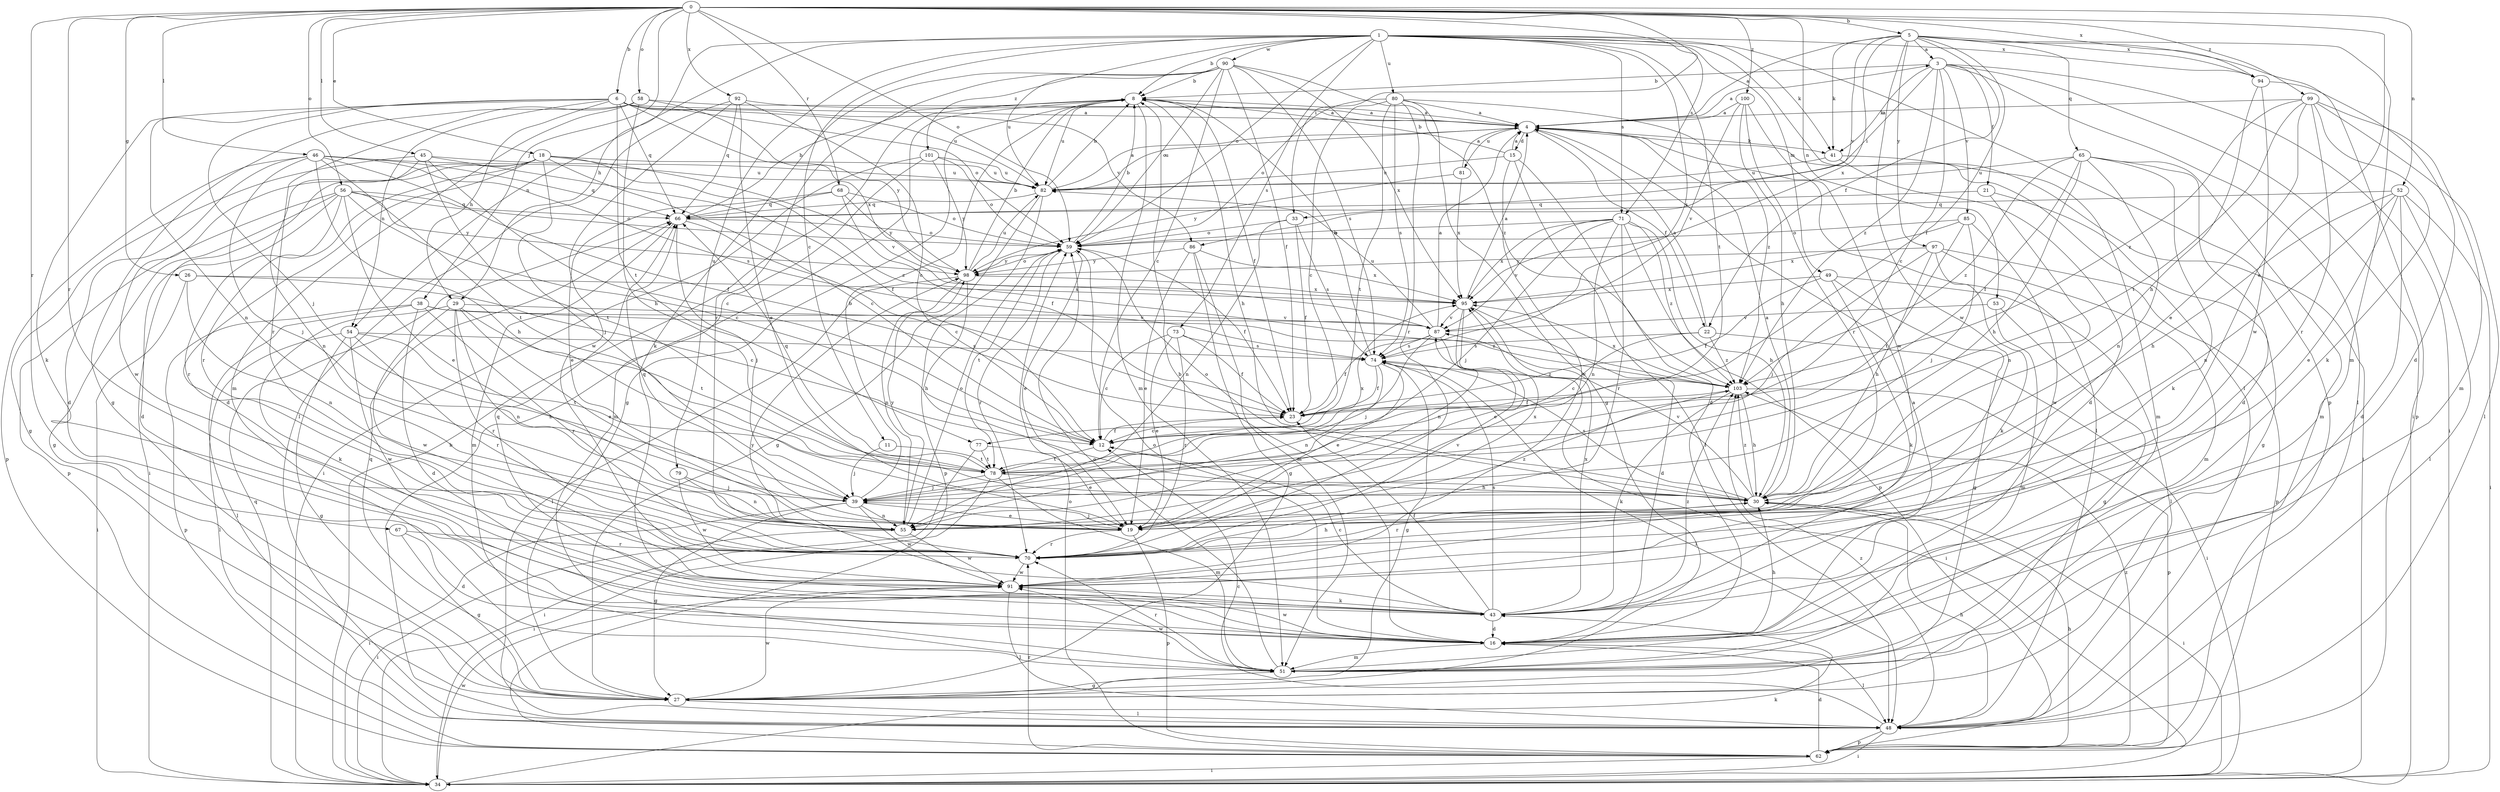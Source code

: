 strict digraph  {
0;
1;
3;
4;
5;
6;
8;
11;
12;
15;
16;
18;
19;
21;
22;
23;
26;
27;
29;
30;
33;
34;
38;
39;
41;
43;
45;
46;
48;
49;
51;
52;
53;
54;
55;
56;
58;
59;
62;
65;
66;
67;
68;
70;
71;
73;
74;
77;
78;
79;
80;
81;
82;
85;
86;
87;
90;
91;
92;
94;
95;
97;
98;
99;
100;
101;
103;
0 -> 5  [label=b];
0 -> 6  [label=b];
0 -> 18  [label=e];
0 -> 19  [label=e];
0 -> 26  [label=g];
0 -> 33  [label=i];
0 -> 38  [label=j];
0 -> 45  [label=l];
0 -> 46  [label=l];
0 -> 52  [label=n];
0 -> 53  [label=n];
0 -> 56  [label=o];
0 -> 58  [label=o];
0 -> 59  [label=o];
0 -> 67  [label=r];
0 -> 68  [label=r];
0 -> 70  [label=r];
0 -> 71  [label=s];
0 -> 92  [label=x];
0 -> 94  [label=x];
0 -> 99  [label=z];
0 -> 100  [label=z];
1 -> 8  [label=b];
1 -> 11  [label=c];
1 -> 29  [label=h];
1 -> 41  [label=k];
1 -> 48  [label=l];
1 -> 49  [label=m];
1 -> 54  [label=n];
1 -> 59  [label=o];
1 -> 62  [label=p];
1 -> 71  [label=s];
1 -> 73  [label=s];
1 -> 74  [label=s];
1 -> 77  [label=t];
1 -> 79  [label=u];
1 -> 80  [label=u];
1 -> 90  [label=w];
1 -> 94  [label=x];
1 -> 101  [label=z];
3 -> 8  [label=b];
3 -> 12  [label=c];
3 -> 21  [label=f];
3 -> 33  [label=i];
3 -> 34  [label=i];
3 -> 41  [label=k];
3 -> 48  [label=l];
3 -> 62  [label=p];
3 -> 85  [label=v];
3 -> 103  [label=z];
4 -> 3  [label=a];
4 -> 15  [label=d];
4 -> 22  [label=f];
4 -> 34  [label=i];
4 -> 41  [label=k];
4 -> 48  [label=l];
4 -> 81  [label=u];
4 -> 82  [label=u];
5 -> 3  [label=a];
5 -> 4  [label=a];
5 -> 22  [label=f];
5 -> 23  [label=f];
5 -> 34  [label=i];
5 -> 41  [label=k];
5 -> 51  [label=m];
5 -> 65  [label=q];
5 -> 86  [label=v];
5 -> 91  [label=w];
5 -> 94  [label=x];
5 -> 95  [label=x];
5 -> 97  [label=y];
6 -> 4  [label=a];
6 -> 29  [label=h];
6 -> 39  [label=j];
6 -> 43  [label=k];
6 -> 54  [label=n];
6 -> 55  [label=n];
6 -> 59  [label=o];
6 -> 66  [label=q];
6 -> 77  [label=t];
6 -> 82  [label=u];
6 -> 86  [label=v];
6 -> 95  [label=x];
8 -> 4  [label=a];
8 -> 23  [label=f];
8 -> 27  [label=g];
8 -> 30  [label=h];
8 -> 51  [label=m];
8 -> 82  [label=u];
11 -> 39  [label=j];
11 -> 78  [label=t];
12 -> 23  [label=f];
12 -> 78  [label=t];
15 -> 4  [label=a];
15 -> 8  [label=b];
15 -> 16  [label=d];
15 -> 48  [label=l];
15 -> 82  [label=u];
15 -> 91  [label=w];
16 -> 8  [label=b];
16 -> 30  [label=h];
16 -> 48  [label=l];
16 -> 51  [label=m];
16 -> 59  [label=o];
16 -> 91  [label=w];
18 -> 12  [label=c];
18 -> 16  [label=d];
18 -> 34  [label=i];
18 -> 39  [label=j];
18 -> 70  [label=r];
18 -> 82  [label=u];
18 -> 87  [label=v];
18 -> 91  [label=w];
18 -> 103  [label=z];
19 -> 39  [label=j];
19 -> 62  [label=p];
19 -> 66  [label=q];
19 -> 70  [label=r];
19 -> 95  [label=x];
19 -> 103  [label=z];
21 -> 27  [label=g];
21 -> 55  [label=n];
21 -> 66  [label=q];
22 -> 4  [label=a];
22 -> 12  [label=c];
22 -> 34  [label=i];
22 -> 74  [label=s];
22 -> 103  [label=z];
23 -> 12  [label=c];
26 -> 12  [label=c];
26 -> 34  [label=i];
26 -> 55  [label=n];
26 -> 95  [label=x];
27 -> 48  [label=l];
27 -> 66  [label=q];
27 -> 91  [label=w];
29 -> 19  [label=e];
29 -> 43  [label=k];
29 -> 55  [label=n];
29 -> 70  [label=r];
29 -> 78  [label=t];
29 -> 87  [label=v];
29 -> 91  [label=w];
30 -> 4  [label=a];
30 -> 34  [label=i];
30 -> 59  [label=o];
30 -> 70  [label=r];
30 -> 74  [label=s];
30 -> 87  [label=v];
30 -> 103  [label=z];
33 -> 23  [label=f];
33 -> 55  [label=n];
33 -> 59  [label=o];
33 -> 74  [label=s];
34 -> 8  [label=b];
34 -> 43  [label=k];
34 -> 66  [label=q];
34 -> 91  [label=w];
38 -> 16  [label=d];
38 -> 48  [label=l];
38 -> 62  [label=p];
38 -> 70  [label=r];
38 -> 87  [label=v];
38 -> 103  [label=z];
39 -> 8  [label=b];
39 -> 19  [label=e];
39 -> 27  [label=g];
39 -> 34  [label=i];
39 -> 55  [label=n];
39 -> 91  [label=w];
41 -> 16  [label=d];
41 -> 51  [label=m];
41 -> 82  [label=u];
43 -> 12  [label=c];
43 -> 16  [label=d];
43 -> 23  [label=f];
43 -> 66  [label=q];
43 -> 74  [label=s];
43 -> 95  [label=x];
43 -> 98  [label=y];
43 -> 103  [label=z];
45 -> 12  [label=c];
45 -> 23  [label=f];
45 -> 27  [label=g];
45 -> 55  [label=n];
45 -> 78  [label=t];
45 -> 82  [label=u];
46 -> 16  [label=d];
46 -> 23  [label=f];
46 -> 30  [label=h];
46 -> 39  [label=j];
46 -> 62  [label=p];
46 -> 66  [label=q];
46 -> 74  [label=s];
46 -> 78  [label=t];
46 -> 82  [label=u];
48 -> 8  [label=b];
48 -> 12  [label=c];
48 -> 30  [label=h];
48 -> 34  [label=i];
48 -> 62  [label=p];
48 -> 103  [label=z];
49 -> 23  [label=f];
49 -> 27  [label=g];
49 -> 43  [label=k];
49 -> 48  [label=l];
49 -> 95  [label=x];
51 -> 4  [label=a];
51 -> 27  [label=g];
51 -> 59  [label=o];
51 -> 70  [label=r];
51 -> 91  [label=w];
52 -> 16  [label=d];
52 -> 19  [label=e];
52 -> 30  [label=h];
52 -> 34  [label=i];
52 -> 48  [label=l];
52 -> 55  [label=n];
52 -> 66  [label=q];
53 -> 27  [label=g];
53 -> 51  [label=m];
53 -> 87  [label=v];
54 -> 27  [label=g];
54 -> 48  [label=l];
54 -> 70  [label=r];
54 -> 74  [label=s];
54 -> 78  [label=t];
54 -> 91  [label=w];
55 -> 34  [label=i];
55 -> 59  [label=o];
55 -> 91  [label=w];
55 -> 98  [label=y];
56 -> 12  [label=c];
56 -> 16  [label=d];
56 -> 19  [label=e];
56 -> 27  [label=g];
56 -> 59  [label=o];
56 -> 62  [label=p];
56 -> 66  [label=q];
56 -> 70  [label=r];
56 -> 98  [label=y];
58 -> 4  [label=a];
58 -> 27  [label=g];
58 -> 30  [label=h];
58 -> 51  [label=m];
58 -> 70  [label=r];
58 -> 98  [label=y];
59 -> 8  [label=b];
59 -> 19  [label=e];
59 -> 23  [label=f];
59 -> 70  [label=r];
59 -> 78  [label=t];
59 -> 98  [label=y];
62 -> 16  [label=d];
62 -> 30  [label=h];
62 -> 34  [label=i];
62 -> 59  [label=o];
62 -> 70  [label=r];
62 -> 103  [label=z];
65 -> 16  [label=d];
65 -> 23  [label=f];
65 -> 30  [label=h];
65 -> 43  [label=k];
65 -> 51  [label=m];
65 -> 55  [label=n];
65 -> 82  [label=u];
65 -> 103  [label=z];
66 -> 8  [label=b];
66 -> 12  [label=c];
66 -> 39  [label=j];
66 -> 51  [label=m];
66 -> 59  [label=o];
67 -> 16  [label=d];
67 -> 27  [label=g];
67 -> 70  [label=r];
68 -> 19  [label=e];
68 -> 23  [label=f];
68 -> 59  [label=o];
68 -> 66  [label=q];
68 -> 98  [label=y];
70 -> 30  [label=h];
70 -> 87  [label=v];
70 -> 91  [label=w];
71 -> 30  [label=h];
71 -> 39  [label=j];
71 -> 55  [label=n];
71 -> 59  [label=o];
71 -> 62  [label=p];
71 -> 70  [label=r];
71 -> 87  [label=v];
71 -> 95  [label=x];
71 -> 103  [label=z];
73 -> 12  [label=c];
73 -> 19  [label=e];
73 -> 23  [label=f];
73 -> 70  [label=r];
73 -> 74  [label=s];
74 -> 8  [label=b];
74 -> 19  [label=e];
74 -> 23  [label=f];
74 -> 27  [label=g];
74 -> 48  [label=l];
74 -> 55  [label=n];
74 -> 103  [label=z];
77 -> 19  [label=e];
77 -> 34  [label=i];
77 -> 78  [label=t];
78 -> 30  [label=h];
78 -> 34  [label=i];
78 -> 39  [label=j];
78 -> 51  [label=m];
78 -> 66  [label=q];
78 -> 95  [label=x];
79 -> 39  [label=j];
79 -> 55  [label=n];
79 -> 91  [label=w];
80 -> 4  [label=a];
80 -> 12  [label=c];
80 -> 27  [label=g];
80 -> 59  [label=o];
80 -> 70  [label=r];
80 -> 74  [label=s];
80 -> 78  [label=t];
80 -> 103  [label=z];
81 -> 4  [label=a];
81 -> 95  [label=x];
81 -> 98  [label=y];
82 -> 4  [label=a];
82 -> 8  [label=b];
82 -> 27  [label=g];
82 -> 62  [label=p];
82 -> 66  [label=q];
85 -> 39  [label=j];
85 -> 59  [label=o];
85 -> 78  [label=t];
85 -> 91  [label=w];
85 -> 95  [label=x];
86 -> 19  [label=e];
86 -> 27  [label=g];
86 -> 51  [label=m];
86 -> 95  [label=x];
86 -> 98  [label=y];
87 -> 4  [label=a];
87 -> 23  [label=f];
87 -> 34  [label=i];
87 -> 39  [label=j];
87 -> 74  [label=s];
87 -> 82  [label=u];
90 -> 8  [label=b];
90 -> 12  [label=c];
90 -> 23  [label=f];
90 -> 43  [label=k];
90 -> 59  [label=o];
90 -> 70  [label=r];
90 -> 74  [label=s];
90 -> 82  [label=u];
90 -> 95  [label=x];
90 -> 103  [label=z];
91 -> 43  [label=k];
91 -> 48  [label=l];
92 -> 4  [label=a];
92 -> 12  [label=c];
92 -> 19  [label=e];
92 -> 48  [label=l];
92 -> 66  [label=q];
92 -> 91  [label=w];
94 -> 16  [label=d];
94 -> 30  [label=h];
94 -> 91  [label=w];
95 -> 4  [label=a];
95 -> 16  [label=d];
95 -> 19  [label=e];
95 -> 55  [label=n];
95 -> 87  [label=v];
97 -> 30  [label=h];
97 -> 39  [label=j];
97 -> 43  [label=k];
97 -> 51  [label=m];
97 -> 62  [label=p];
97 -> 98  [label=y];
98 -> 8  [label=b];
98 -> 30  [label=h];
98 -> 48  [label=l];
98 -> 55  [label=n];
98 -> 59  [label=o];
98 -> 82  [label=u];
98 -> 95  [label=x];
99 -> 4  [label=a];
99 -> 19  [label=e];
99 -> 43  [label=k];
99 -> 48  [label=l];
99 -> 51  [label=m];
99 -> 70  [label=r];
99 -> 78  [label=t];
99 -> 103  [label=z];
100 -> 4  [label=a];
100 -> 30  [label=h];
100 -> 70  [label=r];
100 -> 87  [label=v];
100 -> 91  [label=w];
101 -> 34  [label=i];
101 -> 51  [label=m];
101 -> 59  [label=o];
101 -> 82  [label=u];
101 -> 98  [label=y];
103 -> 23  [label=f];
103 -> 30  [label=h];
103 -> 43  [label=k];
103 -> 62  [label=p];
103 -> 95  [label=x];
}
